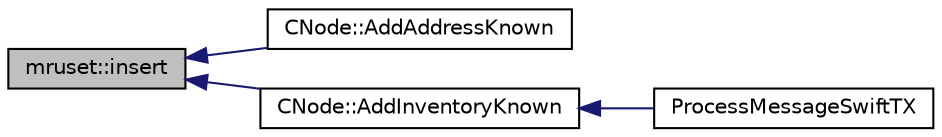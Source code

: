 digraph "mruset::insert"
{
  edge [fontname="Helvetica",fontsize="10",labelfontname="Helvetica",labelfontsize="10"];
  node [fontname="Helvetica",fontsize="10",shape=record];
  rankdir="LR";
  Node51 [label="mruset::insert",height=0.2,width=0.4,color="black", fillcolor="grey75", style="filled", fontcolor="black"];
  Node51 -> Node52 [dir="back",color="midnightblue",fontsize="10",style="solid",fontname="Helvetica"];
  Node52 [label="CNode::AddAddressKnown",height=0.2,width=0.4,color="black", fillcolor="white", style="filled",URL="$class_c_node.html#a1d2cecdd03c9da642d292f6a81ac6ed8"];
  Node51 -> Node53 [dir="back",color="midnightblue",fontsize="10",style="solid",fontname="Helvetica"];
  Node53 [label="CNode::AddInventoryKnown",height=0.2,width=0.4,color="black", fillcolor="white", style="filled",URL="$class_c_node.html#ac3054eb6ade84e8968f032ce3e700f6a"];
  Node53 -> Node54 [dir="back",color="midnightblue",fontsize="10",style="solid",fontname="Helvetica"];
  Node54 [label="ProcessMessageSwiftTX",height=0.2,width=0.4,color="black", fillcolor="white", style="filled",URL="$swifttx_8h.html#a155e5c12fe35b2b4129c46ba9b66b06f"];
}
